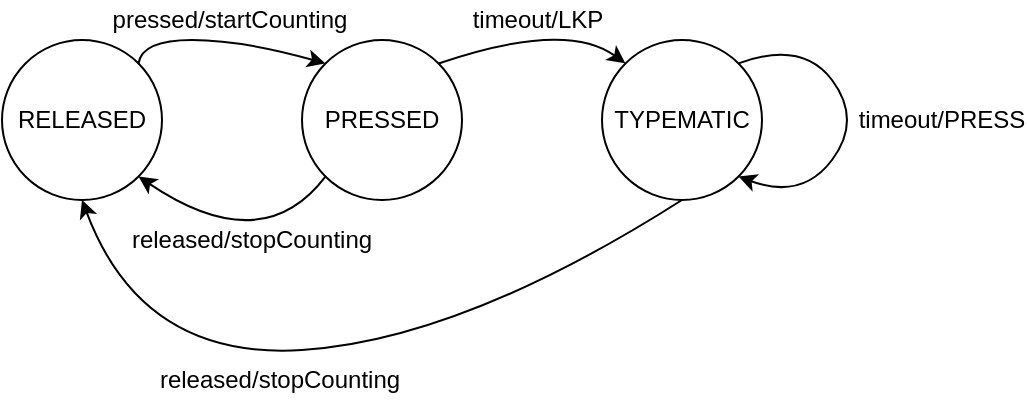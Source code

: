 <mxfile version="13.7.3" type="device"><diagram id="jV-yZ24R_k_Ty_OaqvXi" name="Page-1"><mxGraphModel dx="1026" dy="594" grid="1" gridSize="10" guides="1" tooltips="1" connect="1" arrows="1" fold="1" page="1" pageScale="1" pageWidth="850" pageHeight="1100" math="0" shadow="0"><root><mxCell id="0"/><mxCell id="1" parent="0"/><mxCell id="gcWTZcQypfVea6Rb-dey-1" value="RELEASED" style="ellipse;whiteSpace=wrap;html=1;" parent="1" vertex="1"><mxGeometry x="220" y="220" width="80" height="80" as="geometry"/></mxCell><mxCell id="gcWTZcQypfVea6Rb-dey-2" value="PRESSED" style="ellipse;whiteSpace=wrap;html=1;aspect=fixed;" parent="1" vertex="1"><mxGeometry x="370" y="220" width="80" height="80" as="geometry"/></mxCell><mxCell id="gcWTZcQypfVea6Rb-dey-3" value="TYPEMATIC" style="ellipse;whiteSpace=wrap;html=1;aspect=fixed;" parent="1" vertex="1"><mxGeometry x="520" y="220" width="80" height="80" as="geometry"/></mxCell><mxCell id="gcWTZcQypfVea6Rb-dey-5" value="" style="curved=1;endArrow=classic;html=1;exitX=1;exitY=0;exitDx=0;exitDy=0;entryX=0;entryY=0;entryDx=0;entryDy=0;" parent="1" source="gcWTZcQypfVea6Rb-dey-1" target="gcWTZcQypfVea6Rb-dey-2" edge="1"><mxGeometry width="50" height="50" relative="1" as="geometry"><mxPoint x="160" y="410" as="sourcePoint"/><mxPoint x="210" y="360" as="targetPoint"/><Array as="points"><mxPoint x="290" y="220"/><mxPoint x="340" y="220"/></Array></mxGeometry></mxCell><mxCell id="gcWTZcQypfVea6Rb-dey-6" value="pressed/startCounting" style="text;html=1;strokeColor=none;fillColor=none;align=center;verticalAlign=middle;whiteSpace=wrap;rounded=0;" parent="1" vertex="1"><mxGeometry x="264" y="200" width="140" height="20" as="geometry"/></mxCell><mxCell id="gcWTZcQypfVea6Rb-dey-7" value="" style="curved=1;endArrow=classic;html=1;exitX=1;exitY=0;exitDx=0;exitDy=0;entryX=0;entryY=0;entryDx=0;entryDy=0;" parent="1" source="gcWTZcQypfVea6Rb-dey-2" target="gcWTZcQypfVea6Rb-dey-3" edge="1"><mxGeometry width="50" height="50" relative="1" as="geometry"><mxPoint x="520" y="140" as="sourcePoint"/><mxPoint x="570" y="90" as="targetPoint"/><Array as="points"><mxPoint x="502" y="210"/></Array></mxGeometry></mxCell><mxCell id="gcWTZcQypfVea6Rb-dey-8" value="timeout/LKP" style="text;html=1;strokeColor=none;fillColor=none;align=center;verticalAlign=middle;whiteSpace=wrap;rounded=0;" parent="1" vertex="1"><mxGeometry x="419" y="200" width="138" height="20" as="geometry"/></mxCell><mxCell id="gcWTZcQypfVea6Rb-dey-9" value="" style="curved=1;endArrow=classic;html=1;exitX=1;exitY=0;exitDx=0;exitDy=0;entryX=1;entryY=1;entryDx=0;entryDy=0;" parent="1" source="gcWTZcQypfVea6Rb-dey-3" target="gcWTZcQypfVea6Rb-dey-3" edge="1"><mxGeometry width="50" height="50" relative="1" as="geometry"><mxPoint x="620" y="180" as="sourcePoint"/><mxPoint x="670" y="130" as="targetPoint"/><Array as="points"><mxPoint x="620" y="220"/><mxPoint x="650" y="260"/><mxPoint x="620" y="300"/></Array></mxGeometry></mxCell><mxCell id="gcWTZcQypfVea6Rb-dey-13" value="" style="curved=1;endArrow=classic;html=1;entryX=1;entryY=1;entryDx=0;entryDy=0;exitX=0;exitY=1;exitDx=0;exitDy=0;" parent="1" source="gcWTZcQypfVea6Rb-dey-2" target="gcWTZcQypfVea6Rb-dey-1" edge="1"><mxGeometry width="50" height="50" relative="1" as="geometry"><mxPoint x="340" y="430" as="sourcePoint"/><mxPoint x="390" y="380" as="targetPoint"/><Array as="points"><mxPoint x="350" y="330"/></Array></mxGeometry></mxCell><mxCell id="gcWTZcQypfVea6Rb-dey-16" value="released/stopCounting" style="text;html=1;strokeColor=none;fillColor=none;align=center;verticalAlign=middle;whiteSpace=wrap;rounded=0;" parent="1" vertex="1"><mxGeometry x="265" y="310" width="160" height="20" as="geometry"/></mxCell><mxCell id="gcWTZcQypfVea6Rb-dey-17" value="" style="curved=1;endArrow=classic;html=1;entryX=0.5;entryY=1;entryDx=0;entryDy=0;exitX=0.5;exitY=1;exitDx=0;exitDy=0;" parent="1" source="gcWTZcQypfVea6Rb-dey-3" target="gcWTZcQypfVea6Rb-dey-1" edge="1"><mxGeometry width="50" height="50" relative="1" as="geometry"><mxPoint x="560" y="360" as="sourcePoint"/><mxPoint x="630" y="350" as="targetPoint"/><Array as="points"><mxPoint x="450" y="370"/><mxPoint x="290" y="380"/></Array></mxGeometry></mxCell><mxCell id="gcWTZcQypfVea6Rb-dey-18" value="released/stopCounting" style="text;html=1;strokeColor=none;fillColor=none;align=center;verticalAlign=middle;whiteSpace=wrap;rounded=0;" parent="1" vertex="1"><mxGeometry x="280" y="380" width="157.5" height="20" as="geometry"/></mxCell><mxCell id="7HodQloDvPyX50PrZ0W5-1" value="timeout/PRESS" style="text;html=1;strokeColor=none;fillColor=none;align=center;verticalAlign=middle;whiteSpace=wrap;rounded=0;" parent="1" vertex="1"><mxGeometry x="670" y="250" width="40" height="20" as="geometry"/></mxCell></root></mxGraphModel></diagram></mxfile>